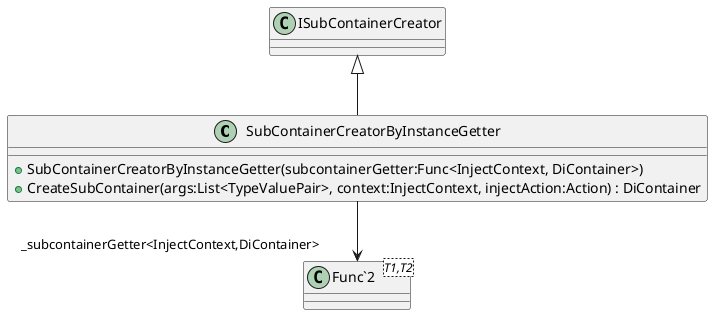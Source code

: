 @startuml
class SubContainerCreatorByInstanceGetter {
    + SubContainerCreatorByInstanceGetter(subcontainerGetter:Func<InjectContext, DiContainer>)
    + CreateSubContainer(args:List<TypeValuePair>, context:InjectContext, injectAction:Action) : DiContainer
}
class "Func`2"<T1,T2> {
}
ISubContainerCreator <|-- SubContainerCreatorByInstanceGetter
SubContainerCreatorByInstanceGetter --> "_subcontainerGetter<InjectContext,DiContainer>" "Func`2"
@enduml
